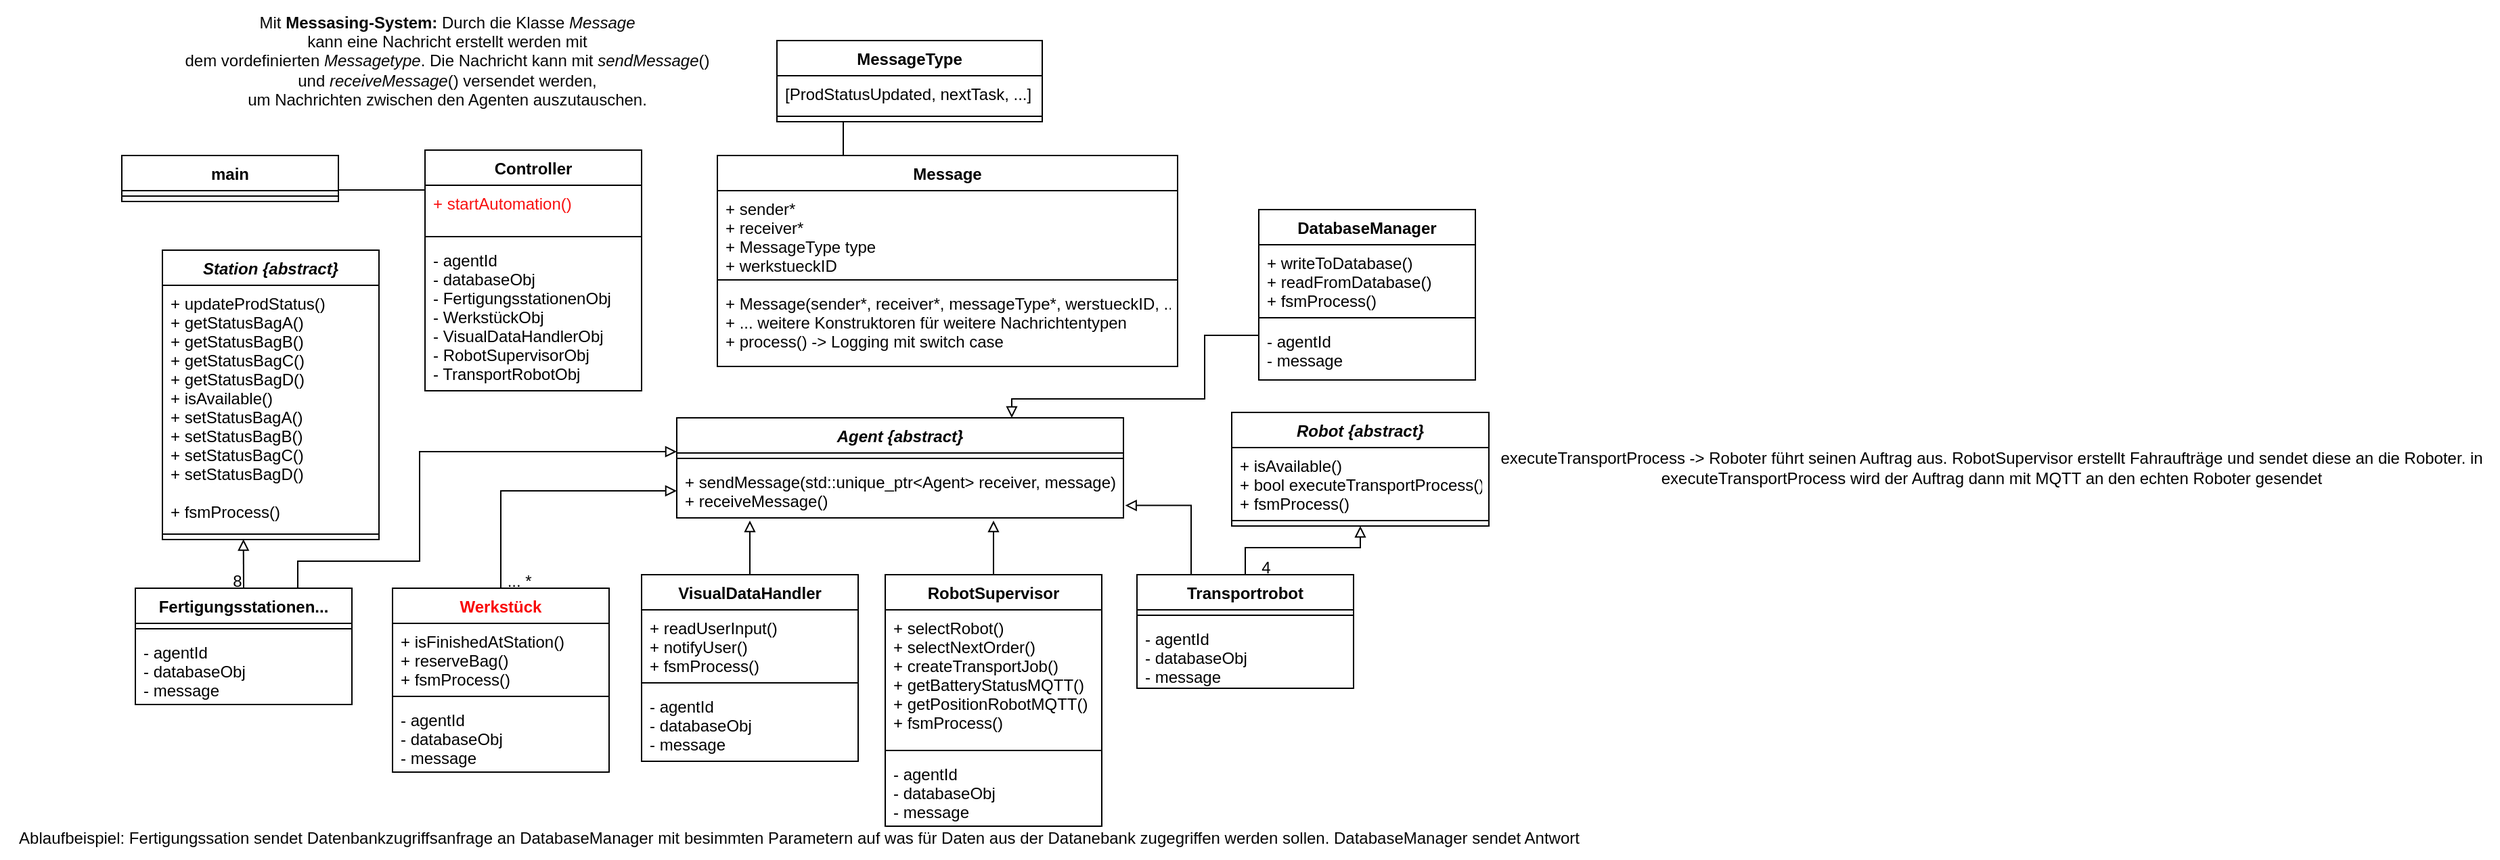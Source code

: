 <mxfile version="20.7.4" type="device"><diagram id="9s_7NKt-5MHxYf9Z4Jsu" name="Seite-1"><mxGraphModel dx="1994" dy="667" grid="1" gridSize="10" guides="1" tooltips="1" connect="1" arrows="1" fold="1" page="1" pageScale="1" pageWidth="827" pageHeight="1169" math="0" shadow="0"><root><mxCell id="0"/><mxCell id="1" parent="0"/><mxCell id="LHWvmXtj7N4jyqY_r7m6-68" value="MessageType" style="swimlane;fontStyle=1;align=center;verticalAlign=top;childLayout=stackLayout;horizontal=1;startSize=26;horizontalStack=0;resizeParent=1;resizeParentMax=0;resizeLast=0;collapsible=1;marginBottom=0;" parent="1" vertex="1"><mxGeometry x="344" y="135" width="196" height="60" as="geometry"/></mxCell><mxCell id="LHWvmXtj7N4jyqY_r7m6-69" value="[ProdStatusUpdated, nextTask, ...]" style="text;strokeColor=none;fillColor=none;align=left;verticalAlign=top;spacingLeft=4;spacingRight=4;overflow=hidden;rotatable=0;points=[[0,0.5],[1,0.5]];portConstraint=eastwest;" parent="LHWvmXtj7N4jyqY_r7m6-68" vertex="1"><mxGeometry y="26" width="196" height="26" as="geometry"/></mxCell><mxCell id="LHWvmXtj7N4jyqY_r7m6-70" value="" style="line;strokeWidth=1;fillColor=none;align=left;verticalAlign=middle;spacingTop=-1;spacingLeft=3;spacingRight=3;rotatable=0;labelPosition=right;points=[];portConstraint=eastwest;strokeColor=inherit;" parent="LHWvmXtj7N4jyqY_r7m6-68" vertex="1"><mxGeometry y="52" width="196" height="8" as="geometry"/></mxCell><mxCell id="LHWvmXtj7N4jyqY_r7m6-138" style="edgeStyle=orthogonalEdgeStyle;rounded=0;orthogonalLoop=1;jettySize=auto;html=1;exitX=0.75;exitY=0;exitDx=0;exitDy=0;entryX=0;entryY=0.5;entryDx=0;entryDy=0;fontColor=#050505;endArrow=none;endFill=0;startArrow=block;startFill=0;" parent="1" source="LHWvmXtj7N4jyqY_r7m6-73" target="RepT1zj9Ty2OGQR2I239-3" edge="1"><mxGeometry relative="1" as="geometry"><Array as="points"><mxPoint x="518" y="400"/><mxPoint x="660" y="400"/><mxPoint x="660" y="353"/><mxPoint x="700" y="353"/></Array><mxPoint x="680" y="322" as="targetPoint"/></mxGeometry></mxCell><mxCell id="LHWvmXtj7N4jyqY_r7m6-73" value="Agent {abstract}" style="swimlane;fontStyle=3;align=center;verticalAlign=top;childLayout=stackLayout;horizontal=1;startSize=26;horizontalStack=0;resizeParent=1;resizeParentMax=0;resizeLast=0;collapsible=1;marginBottom=0;" parent="1" vertex="1"><mxGeometry x="270" y="414" width="330" height="74" as="geometry"/></mxCell><mxCell id="LHWvmXtj7N4jyqY_r7m6-75" value="" style="line;strokeWidth=1;fillColor=none;align=left;verticalAlign=middle;spacingTop=-1;spacingLeft=3;spacingRight=3;rotatable=0;labelPosition=right;points=[];portConstraint=eastwest;strokeColor=inherit;" parent="LHWvmXtj7N4jyqY_r7m6-73" vertex="1"><mxGeometry y="26" width="330" height="8" as="geometry"/></mxCell><mxCell id="LHWvmXtj7N4jyqY_r7m6-76" value="+ sendMessage(std::unique_ptr&lt;Agent&gt; receiver, message)&#10;+ receiveMessage()" style="text;strokeColor=none;fillColor=none;align=left;verticalAlign=top;spacingLeft=4;spacingRight=4;overflow=hidden;rotatable=0;points=[[0,0.5],[1,0.5]];portConstraint=eastwest;" parent="LHWvmXtj7N4jyqY_r7m6-73" vertex="1"><mxGeometry y="34" width="330" height="40" as="geometry"/></mxCell><mxCell id="LHWvmXtj7N4jyqY_r7m6-113" style="edgeStyle=orthogonalEdgeStyle;rounded=0;orthogonalLoop=1;jettySize=auto;html=1;exitX=0.5;exitY=0;exitDx=0;exitDy=0;endArrow=block;endFill=0;" parent="1" source="LHWvmXtj7N4jyqY_r7m6-81" edge="1"><mxGeometry relative="1" as="geometry"><mxPoint x="324" y="490" as="targetPoint"/></mxGeometry></mxCell><mxCell id="LHWvmXtj7N4jyqY_r7m6-81" value="VisualDataHandler" style="swimlane;fontStyle=1;align=center;verticalAlign=top;childLayout=stackLayout;horizontal=1;startSize=26;horizontalStack=0;resizeParent=1;resizeParentMax=0;resizeLast=0;collapsible=1;marginBottom=0;" parent="1" vertex="1"><mxGeometry x="244" y="530" width="160" height="138" as="geometry"/></mxCell><mxCell id="LHWvmXtj7N4jyqY_r7m6-82" value="+ readUserInput()&#10;+ notifyUser()&#10;+ fsmProcess()&#10;" style="text;strokeColor=none;fillColor=none;align=left;verticalAlign=top;spacingLeft=4;spacingRight=4;overflow=hidden;rotatable=0;points=[[0,0.5],[1,0.5]];portConstraint=eastwest;" parent="LHWvmXtj7N4jyqY_r7m6-81" vertex="1"><mxGeometry y="26" width="160" height="50" as="geometry"/></mxCell><mxCell id="LHWvmXtj7N4jyqY_r7m6-83" value="" style="line;strokeWidth=1;fillColor=none;align=left;verticalAlign=middle;spacingTop=-1;spacingLeft=3;spacingRight=3;rotatable=0;labelPosition=right;points=[];portConstraint=eastwest;strokeColor=inherit;" parent="LHWvmXtj7N4jyqY_r7m6-81" vertex="1"><mxGeometry y="76" width="160" height="8" as="geometry"/></mxCell><mxCell id="LHWvmXtj7N4jyqY_r7m6-84" value="- agentId&#10;- databaseObj&#10;- message" style="text;strokeColor=none;fillColor=none;align=left;verticalAlign=top;spacingLeft=4;spacingRight=4;overflow=hidden;rotatable=0;points=[[0,0.5],[1,0.5]];portConstraint=eastwest;fontStyle=0" parent="LHWvmXtj7N4jyqY_r7m6-81" vertex="1"><mxGeometry y="84" width="160" height="54" as="geometry"/></mxCell><mxCell id="LHWvmXtj7N4jyqY_r7m6-114" style="edgeStyle=orthogonalEdgeStyle;rounded=0;orthogonalLoop=1;jettySize=auto;html=1;exitX=0.5;exitY=0;exitDx=0;exitDy=0;endArrow=block;endFill=0;" parent="1" source="LHWvmXtj7N4jyqY_r7m6-85" edge="1"><mxGeometry relative="1" as="geometry"><mxPoint x="504" y="490" as="targetPoint"/></mxGeometry></mxCell><mxCell id="LHWvmXtj7N4jyqY_r7m6-85" value="RobotSupervisor" style="swimlane;fontStyle=1;align=center;verticalAlign=top;childLayout=stackLayout;horizontal=1;startSize=26;horizontalStack=0;resizeParent=1;resizeParentMax=0;resizeLast=0;collapsible=1;marginBottom=0;" parent="1" vertex="1"><mxGeometry x="424" y="530" width="160" height="186" as="geometry"/></mxCell><mxCell id="LHWvmXtj7N4jyqY_r7m6-86" value="+ selectRobot()&#10;+ selectNextOrder()&#10;+ createTransportJob()&#10;+ getBatteryStatusMQTT()&#10;+ getPositionRobotMQTT()&#10;+ fsmProcess()&#10;" style="text;strokeColor=none;fillColor=none;align=left;verticalAlign=top;spacingLeft=4;spacingRight=4;overflow=hidden;rotatable=0;points=[[0,0.5],[1,0.5]];portConstraint=eastwest;" parent="LHWvmXtj7N4jyqY_r7m6-85" vertex="1"><mxGeometry y="26" width="160" height="100" as="geometry"/></mxCell><mxCell id="LHWvmXtj7N4jyqY_r7m6-87" value="" style="line;strokeWidth=1;fillColor=none;align=left;verticalAlign=middle;spacingTop=-1;spacingLeft=3;spacingRight=3;rotatable=0;labelPosition=right;points=[];portConstraint=eastwest;strokeColor=inherit;" parent="LHWvmXtj7N4jyqY_r7m6-85" vertex="1"><mxGeometry y="126" width="160" height="8" as="geometry"/></mxCell><mxCell id="LHWvmXtj7N4jyqY_r7m6-88" value="- agentId&#10;- databaseObj&#10;- message" style="text;strokeColor=none;fillColor=none;align=left;verticalAlign=top;spacingLeft=4;spacingRight=4;overflow=hidden;rotatable=0;points=[[0,0.5],[1,0.5]];portConstraint=eastwest;" parent="LHWvmXtj7N4jyqY_r7m6-85" vertex="1"><mxGeometry y="134" width="160" height="52" as="geometry"/></mxCell><mxCell id="LHWvmXtj7N4jyqY_r7m6-109" style="edgeStyle=orthogonalEdgeStyle;rounded=0;orthogonalLoop=1;jettySize=auto;html=1;exitX=0.5;exitY=0;exitDx=0;exitDy=0;endArrow=block;endFill=0;entryX=0.374;entryY=0.97;entryDx=0;entryDy=0;entryPerimeter=0;" parent="1" source="LHWvmXtj7N4jyqY_r7m6-89" edge="1" target="LHWvmXtj7N4jyqY_r7m6-104"><mxGeometry relative="1" as="geometry"><mxPoint x="-50" y="510" as="targetPoint"/></mxGeometry></mxCell><mxCell id="LHWvmXtj7N4jyqY_r7m6-110" style="edgeStyle=orthogonalEdgeStyle;rounded=0;orthogonalLoop=1;jettySize=auto;html=1;exitX=0.75;exitY=0;exitDx=0;exitDy=0;endArrow=block;endFill=0;" parent="1" source="LHWvmXtj7N4jyqY_r7m6-89" edge="1"><mxGeometry relative="1" as="geometry"><mxPoint x="270" y="439" as="targetPoint"/><Array as="points"><mxPoint x="-10" y="520"/><mxPoint x="80" y="520"/><mxPoint x="80" y="439"/></Array></mxGeometry></mxCell><mxCell id="LHWvmXtj7N4jyqY_r7m6-89" value="Fertigungsstationen..." style="swimlane;fontStyle=1;align=center;verticalAlign=top;childLayout=stackLayout;horizontal=1;startSize=26;horizontalStack=0;resizeParent=1;resizeParentMax=0;resizeLast=0;collapsible=1;marginBottom=0;" parent="1" vertex="1"><mxGeometry x="-130" y="540" width="160" height="86" as="geometry"/></mxCell><mxCell id="LHWvmXtj7N4jyqY_r7m6-90" value="" style="line;strokeWidth=1;fillColor=none;align=left;verticalAlign=middle;spacingTop=-1;spacingLeft=3;spacingRight=3;rotatable=0;labelPosition=right;points=[];portConstraint=eastwest;strokeColor=inherit;" parent="LHWvmXtj7N4jyqY_r7m6-89" vertex="1"><mxGeometry y="26" width="160" height="8" as="geometry"/></mxCell><mxCell id="LHWvmXtj7N4jyqY_r7m6-91" value="- agentId&#10;- databaseObj&#10;- message" style="text;strokeColor=none;fillColor=none;align=left;verticalAlign=top;spacingLeft=4;spacingRight=4;overflow=hidden;rotatable=0;points=[[0,0.5],[1,0.5]];portConstraint=eastwest;" parent="LHWvmXtj7N4jyqY_r7m6-89" vertex="1"><mxGeometry y="34" width="160" height="52" as="geometry"/></mxCell><mxCell id="LHWvmXtj7N4jyqY_r7m6-92" value="Robot {abstract}" style="swimlane;fontStyle=3;align=center;verticalAlign=top;childLayout=stackLayout;horizontal=1;startSize=26;horizontalStack=0;resizeParent=1;resizeParentMax=0;resizeLast=0;collapsible=1;marginBottom=0;" parent="1" vertex="1"><mxGeometry x="680" y="410" width="190" height="84" as="geometry"/></mxCell><mxCell id="LHWvmXtj7N4jyqY_r7m6-93" value="+ isAvailable()&#10;+ bool executeTransportProcess()&#10;+ fsmProcess()" style="text;strokeColor=none;fillColor=none;align=left;verticalAlign=top;spacingLeft=4;spacingRight=4;overflow=hidden;rotatable=0;points=[[0,0.5],[1,0.5]];portConstraint=eastwest;" parent="LHWvmXtj7N4jyqY_r7m6-92" vertex="1"><mxGeometry y="26" width="190" height="50" as="geometry"/></mxCell><mxCell id="LHWvmXtj7N4jyqY_r7m6-94" value="" style="line;strokeWidth=1;fillColor=none;align=left;verticalAlign=middle;spacingTop=-1;spacingLeft=3;spacingRight=3;rotatable=0;labelPosition=right;points=[];portConstraint=eastwest;strokeColor=inherit;" parent="LHWvmXtj7N4jyqY_r7m6-92" vertex="1"><mxGeometry y="76" width="190" height="8" as="geometry"/></mxCell><mxCell id="LHWvmXtj7N4jyqY_r7m6-116" style="edgeStyle=orthogonalEdgeStyle;rounded=0;orthogonalLoop=1;jettySize=auto;html=1;exitX=0.5;exitY=0;exitDx=0;exitDy=0;entryX=0.5;entryY=1;entryDx=0;entryDy=0;endArrow=block;endFill=0;" parent="1" source="LHWvmXtj7N4jyqY_r7m6-95" target="LHWvmXtj7N4jyqY_r7m6-92" edge="1"><mxGeometry relative="1" as="geometry"/></mxCell><mxCell id="LHWvmXtj7N4jyqY_r7m6-129" style="edgeStyle=orthogonalEdgeStyle;rounded=0;orthogonalLoop=1;jettySize=auto;html=1;exitX=0.25;exitY=0;exitDx=0;exitDy=0;entryX=1.004;entryY=0.769;entryDx=0;entryDy=0;entryPerimeter=0;fontColor=#080808;endArrow=block;endFill=0;" parent="1" source="LHWvmXtj7N4jyqY_r7m6-95" target="LHWvmXtj7N4jyqY_r7m6-76" edge="1"><mxGeometry relative="1" as="geometry"/></mxCell><mxCell id="LHWvmXtj7N4jyqY_r7m6-95" value="Transportrobot" style="swimlane;fontStyle=1;align=center;verticalAlign=top;childLayout=stackLayout;horizontal=1;startSize=26;horizontalStack=0;resizeParent=1;resizeParentMax=0;resizeLast=0;collapsible=1;marginBottom=0;" parent="1" vertex="1"><mxGeometry x="610" y="530" width="160" height="84" as="geometry"/></mxCell><mxCell id="LHWvmXtj7N4jyqY_r7m6-96" value="" style="line;strokeWidth=1;fillColor=none;align=left;verticalAlign=middle;spacingTop=-1;spacingLeft=3;spacingRight=3;rotatable=0;labelPosition=right;points=[];portConstraint=eastwest;strokeColor=inherit;" parent="LHWvmXtj7N4jyqY_r7m6-95" vertex="1"><mxGeometry y="26" width="160" height="8" as="geometry"/></mxCell><mxCell id="LHWvmXtj7N4jyqY_r7m6-97" value="- agentId&#10;- databaseObj&#10;- message" style="text;strokeColor=none;fillColor=none;align=left;verticalAlign=top;spacingLeft=4;spacingRight=4;overflow=hidden;rotatable=0;points=[[0,0.5],[1,0.5]];portConstraint=eastwest;" parent="LHWvmXtj7N4jyqY_r7m6-95" vertex="1"><mxGeometry y="34" width="160" height="50" as="geometry"/></mxCell><mxCell id="LHWvmXtj7N4jyqY_r7m6-112" style="edgeStyle=orthogonalEdgeStyle;rounded=0;orthogonalLoop=1;jettySize=auto;html=1;exitX=0.5;exitY=0;exitDx=0;exitDy=0;entryX=0;entryY=0.5;entryDx=0;entryDy=0;endArrow=block;endFill=0;" parent="1" source="LHWvmXtj7N4jyqY_r7m6-98" target="LHWvmXtj7N4jyqY_r7m6-76" edge="1"><mxGeometry relative="1" as="geometry"/></mxCell><mxCell id="LHWvmXtj7N4jyqY_r7m6-98" value="Werkstück" style="swimlane;fontStyle=1;align=center;verticalAlign=top;childLayout=stackLayout;horizontal=1;startSize=26;horizontalStack=0;resizeParent=1;resizeParentMax=0;resizeLast=0;collapsible=1;marginBottom=0;fontColor=#f90606;" parent="1" vertex="1"><mxGeometry x="60" y="540" width="160" height="136" as="geometry"/></mxCell><mxCell id="LHWvmXtj7N4jyqY_r7m6-99" value="+ isFinishedAtStation()&#10;+ reserveBag()&#10;+ fsmProcess()" style="text;strokeColor=none;fillColor=none;align=left;verticalAlign=top;spacingLeft=4;spacingRight=4;overflow=hidden;rotatable=0;points=[[0,0.5],[1,0.5]];portConstraint=eastwest;" parent="LHWvmXtj7N4jyqY_r7m6-98" vertex="1"><mxGeometry y="26" width="160" height="50" as="geometry"/></mxCell><mxCell id="LHWvmXtj7N4jyqY_r7m6-100" value="" style="line;strokeWidth=1;fillColor=none;align=left;verticalAlign=middle;spacingTop=-1;spacingLeft=3;spacingRight=3;rotatable=0;labelPosition=right;points=[];portConstraint=eastwest;strokeColor=inherit;" parent="LHWvmXtj7N4jyqY_r7m6-98" vertex="1"><mxGeometry y="76" width="160" height="8" as="geometry"/></mxCell><mxCell id="LHWvmXtj7N4jyqY_r7m6-101" value="- agentId&#10;- databaseObj&#10;- message" style="text;strokeColor=none;fillColor=none;align=left;verticalAlign=top;spacingLeft=4;spacingRight=4;overflow=hidden;rotatable=0;points=[[0,0.5],[1,0.5]];portConstraint=eastwest;" parent="LHWvmXtj7N4jyqY_r7m6-98" vertex="1"><mxGeometry y="84" width="160" height="52" as="geometry"/></mxCell><mxCell id="LHWvmXtj7N4jyqY_r7m6-102" value="Station {abstract}&#10;" style="swimlane;fontStyle=3;align=center;verticalAlign=top;childLayout=stackLayout;horizontal=1;startSize=26;horizontalStack=0;resizeParent=1;resizeParentMax=0;resizeLast=0;collapsible=1;marginBottom=0;" parent="1" vertex="1"><mxGeometry x="-110" y="290" width="160" height="214" as="geometry"/></mxCell><mxCell id="LHWvmXtj7N4jyqY_r7m6-103" value="+ updateProdStatus()&#10;+ getStatusBagA()&#10;+ getStatusBagB()&#10;+ getStatusBagC()&#10;+ getStatusBagD()&#10;+ isAvailable()&#10;+ setStatusBagA()&#10;+ setStatusBagB()&#10;+ setStatusBagC()&#10;+ setStatusBagD()&#10;&#10;+ fsmProcess()&#10;" style="text;strokeColor=none;fillColor=none;align=left;verticalAlign=top;spacingLeft=4;spacingRight=4;overflow=hidden;rotatable=0;points=[[0,0.5],[1,0.5]];portConstraint=eastwest;" parent="LHWvmXtj7N4jyqY_r7m6-102" vertex="1"><mxGeometry y="26" width="160" height="180" as="geometry"/></mxCell><mxCell id="LHWvmXtj7N4jyqY_r7m6-104" value="" style="line;strokeWidth=1;fillColor=none;align=left;verticalAlign=middle;spacingTop=-1;spacingLeft=3;spacingRight=3;rotatable=0;labelPosition=right;points=[];portConstraint=eastwest;strokeColor=inherit;" parent="LHWvmXtj7N4jyqY_r7m6-102" vertex="1"><mxGeometry y="206" width="160" height="8" as="geometry"/></mxCell><mxCell id="LHWvmXtj7N4jyqY_r7m6-105" value="Controller" style="swimlane;fontStyle=1;align=center;verticalAlign=top;childLayout=stackLayout;horizontal=1;startSize=26;horizontalStack=0;resizeParent=1;resizeParentMax=0;resizeLast=0;collapsible=1;marginBottom=0;" parent="1" vertex="1"><mxGeometry x="84" y="216" width="160" height="178" as="geometry"/></mxCell><mxCell id="LHWvmXtj7N4jyqY_r7m6-106" value="+ startAutomation()" style="text;strokeColor=none;fillColor=none;align=left;verticalAlign=top;spacingLeft=4;spacingRight=4;overflow=hidden;rotatable=0;points=[[0,0.5],[1,0.5]];portConstraint=eastwest;fontColor=#f91010;" parent="LHWvmXtj7N4jyqY_r7m6-105" vertex="1"><mxGeometry y="26" width="160" height="34" as="geometry"/></mxCell><mxCell id="LHWvmXtj7N4jyqY_r7m6-107" value="" style="line;strokeWidth=1;fillColor=none;align=left;verticalAlign=middle;spacingTop=-1;spacingLeft=3;spacingRight=3;rotatable=0;labelPosition=right;points=[];portConstraint=eastwest;strokeColor=inherit;" parent="LHWvmXtj7N4jyqY_r7m6-105" vertex="1"><mxGeometry y="60" width="160" height="8" as="geometry"/></mxCell><mxCell id="LHWvmXtj7N4jyqY_r7m6-108" value="- agentId&#10;- databaseObj&#10;- FertigungsstationenObj&#10;- WerkstückObj&#10;- VisualDataHandlerObj&#10;- RobotSupervisorObj&#10;- TransportRobotObj" style="text;strokeColor=none;fillColor=none;align=left;verticalAlign=top;spacingLeft=4;spacingRight=4;overflow=hidden;rotatable=0;points=[[0,0.5],[1,0.5]];portConstraint=eastwest;" parent="LHWvmXtj7N4jyqY_r7m6-105" vertex="1"><mxGeometry y="68" width="160" height="110" as="geometry"/></mxCell><mxCell id="LHWvmXtj7N4jyqY_r7m6-118" value="4" style="text;html=1;align=center;verticalAlign=middle;resizable=0;points=[];autosize=1;strokeColor=none;fillColor=none;" parent="1" vertex="1"><mxGeometry x="690" y="510" width="30" height="30" as="geometry"/></mxCell><mxCell id="LHWvmXtj7N4jyqY_r7m6-119" value="8" style="text;html=1;align=center;verticalAlign=middle;resizable=0;points=[];autosize=1;strokeColor=none;fillColor=none;" parent="1" vertex="1"><mxGeometry x="-70" y="520" width="30" height="30" as="geometry"/></mxCell><mxCell id="LHWvmXtj7N4jyqY_r7m6-120" value="... *&amp;nbsp;" style="text;html=1;align=center;verticalAlign=middle;resizable=0;points=[];autosize=1;strokeColor=none;fillColor=none;" parent="1" vertex="1"><mxGeometry x="135" y="520" width="40" height="30" as="geometry"/></mxCell><mxCell id="LHWvmXtj7N4jyqY_r7m6-125" value="&lt;font color=&quot;#080808&quot;&gt;Mit &lt;b&gt;Messasing-System:&lt;/b&gt; Durch die Klasse &lt;i&gt;Message &lt;/i&gt;&lt;br&gt;kann eine Nachricht erstellt werden mit &lt;br&gt;dem vordefinierten &lt;i&gt;Messagetype&lt;/i&gt;. Die Nachricht kann mit&amp;nbsp;&lt;i&gt;sendMessage&lt;/i&gt;() &lt;br&gt;und &lt;i&gt;receiveMessage&lt;/i&gt;() versendet werden, &lt;br&gt;um Nachrichten zwischen den Agenten auszutauschen.&lt;/font&gt;" style="text;html=1;align=center;verticalAlign=middle;resizable=0;points=[];autosize=1;strokeColor=none;fillColor=none;fontColor=#f91010;" parent="1" vertex="1"><mxGeometry x="-105" y="105" width="410" height="90" as="geometry"/></mxCell><mxCell id="LHWvmXtj7N4jyqY_r7m6-135" style="edgeStyle=orthogonalEdgeStyle;rounded=0;orthogonalLoop=1;jettySize=auto;html=1;exitX=0.25;exitY=0;exitDx=0;exitDy=0;entryX=0.25;entryY=1;entryDx=0;entryDy=0;fontColor=#050505;endArrow=none;endFill=0;" parent="1" source="LHWvmXtj7N4jyqY_r7m6-130" target="LHWvmXtj7N4jyqY_r7m6-68" edge="1"><mxGeometry relative="1" as="geometry"/></mxCell><mxCell id="LHWvmXtj7N4jyqY_r7m6-130" value="Message" style="swimlane;fontStyle=1;align=center;verticalAlign=top;childLayout=stackLayout;horizontal=1;startSize=26;horizontalStack=0;resizeParent=1;resizeParentMax=0;resizeLast=0;collapsible=1;marginBottom=0;fontColor=#050505;" parent="1" vertex="1"><mxGeometry x="300" y="220" width="340" height="156" as="geometry"/></mxCell><mxCell id="LHWvmXtj7N4jyqY_r7m6-131" value="+ sender*&#10;+ receiver*&#10;+ MessageType type&#10;+ werkstueckID&#10;+ ..." style="text;strokeColor=none;fillColor=none;align=left;verticalAlign=top;spacingLeft=4;spacingRight=4;overflow=hidden;rotatable=0;points=[[0,0.5],[1,0.5]];portConstraint=eastwest;fontColor=#050505;" parent="LHWvmXtj7N4jyqY_r7m6-130" vertex="1"><mxGeometry y="26" width="340" height="62" as="geometry"/></mxCell><mxCell id="LHWvmXtj7N4jyqY_r7m6-132" value="" style="line;strokeWidth=1;fillColor=none;align=left;verticalAlign=middle;spacingTop=-1;spacingLeft=3;spacingRight=3;rotatable=0;labelPosition=right;points=[];portConstraint=eastwest;strokeColor=inherit;fontColor=#f20707;" parent="LHWvmXtj7N4jyqY_r7m6-130" vertex="1"><mxGeometry y="88" width="340" height="8" as="geometry"/></mxCell><mxCell id="LHWvmXtj7N4jyqY_r7m6-133" value="+ Message(sender*, receiver*, messageType*, werstueckID, ...)&#10;+ ... weitere Konstruktoren für weitere Nachrichtentypen&#10;+ process() -&gt; Logging mit switch case" style="text;strokeColor=none;fillColor=none;align=left;verticalAlign=top;spacingLeft=4;spacingRight=4;overflow=hidden;rotatable=0;points=[[0,0.5],[1,0.5]];portConstraint=eastwest;fontColor=#050505;" parent="LHWvmXtj7N4jyqY_r7m6-130" vertex="1"><mxGeometry y="96" width="340" height="60" as="geometry"/></mxCell><mxCell id="LHWvmXtj7N4jyqY_r7m6-137" value="Ablaufbeispiel: Fertigungssation sendet Datenbankzugriffsanfrage an DatabaseManager mit besimmten Parametern auf was für Daten aus der Datanebank zugegriffen werden sollen. DatabaseManager sendet Antwort" style="text;html=1;align=center;verticalAlign=middle;resizable=0;points=[];autosize=1;strokeColor=none;fillColor=none;fontColor=#050505;" parent="1" vertex="1"><mxGeometry x="-230" y="710" width="1180" height="30" as="geometry"/></mxCell><mxCell id="LHWvmXtj7N4jyqY_r7m6-144" style="edgeStyle=orthogonalEdgeStyle;rounded=0;orthogonalLoop=1;jettySize=auto;html=1;exitX=1;exitY=0.75;exitDx=0;exitDy=0;entryX=-0.002;entryY=0.103;entryDx=0;entryDy=0;entryPerimeter=0;fontColor=#050505;startArrow=none;startFill=0;endArrow=none;endFill=0;" parent="1" source="LHWvmXtj7N4jyqY_r7m6-139" target="LHWvmXtj7N4jyqY_r7m6-106" edge="1"><mxGeometry relative="1" as="geometry"/></mxCell><mxCell id="LHWvmXtj7N4jyqY_r7m6-139" value="main" style="swimlane;fontStyle=1;align=center;verticalAlign=top;childLayout=stackLayout;horizontal=1;startSize=26;horizontalStack=0;resizeParent=1;resizeParentMax=0;resizeLast=0;collapsible=1;marginBottom=0;" parent="1" vertex="1"><mxGeometry x="-140" y="220" width="160" height="34" as="geometry"/></mxCell><mxCell id="LHWvmXtj7N4jyqY_r7m6-140" value="" style="line;strokeWidth=1;fillColor=none;align=left;verticalAlign=middle;spacingTop=-1;spacingLeft=3;spacingRight=3;rotatable=0;labelPosition=right;points=[];portConstraint=eastwest;strokeColor=inherit;" parent="LHWvmXtj7N4jyqY_r7m6-139" vertex="1"><mxGeometry y="26" width="160" height="8" as="geometry"/></mxCell><mxCell id="RepT1zj9Ty2OGQR2I239-1" value="executeTransportProcess -&amp;gt; Roboter führt seinen Auftrag aus. RobotSupervisor erstellt Fahraufträge und sendet diese an die Roboter. in &lt;br&gt;executeTransportProcess wird der Auftrag dann mit MQTT an den echten Roboter gesendet" style="text;html=1;align=center;verticalAlign=middle;resizable=0;points=[];autosize=1;strokeColor=none;fillColor=none;" vertex="1" parent="1"><mxGeometry x="866" y="431" width="750" height="40" as="geometry"/></mxCell><mxCell id="RepT1zj9Ty2OGQR2I239-2" value="DatabaseManager" style="swimlane;fontStyle=1;align=center;verticalAlign=top;childLayout=stackLayout;horizontal=1;startSize=26;horizontalStack=0;resizeParent=1;resizeParentMax=0;resizeLast=0;collapsible=1;marginBottom=0;" vertex="1" parent="1"><mxGeometry x="700" y="260" width="160" height="126" as="geometry"/></mxCell><mxCell id="RepT1zj9Ty2OGQR2I239-3" value="+ writeToDatabase()&#10;+ readFromDatabase()&#10;+ fsmProcess()" style="text;strokeColor=none;fillColor=none;align=left;verticalAlign=top;spacingLeft=4;spacingRight=4;overflow=hidden;rotatable=0;points=[[0,0.5],[1,0.5]];portConstraint=eastwest;" vertex="1" parent="RepT1zj9Ty2OGQR2I239-2"><mxGeometry y="26" width="160" height="50" as="geometry"/></mxCell><mxCell id="RepT1zj9Ty2OGQR2I239-4" value="" style="line;strokeWidth=1;fillColor=none;align=left;verticalAlign=middle;spacingTop=-1;spacingLeft=3;spacingRight=3;rotatable=0;labelPosition=right;points=[];portConstraint=eastwest;strokeColor=inherit;" vertex="1" parent="RepT1zj9Ty2OGQR2I239-2"><mxGeometry y="76" width="160" height="8" as="geometry"/></mxCell><mxCell id="RepT1zj9Ty2OGQR2I239-5" value="- agentId&#10;- message" style="text;strokeColor=none;fillColor=none;align=left;verticalAlign=top;spacingLeft=4;spacingRight=4;overflow=hidden;rotatable=0;points=[[0,0.5],[1,0.5]];portConstraint=eastwest;" vertex="1" parent="RepT1zj9Ty2OGQR2I239-2"><mxGeometry y="84" width="160" height="42" as="geometry"/></mxCell></root></mxGraphModel></diagram></mxfile>